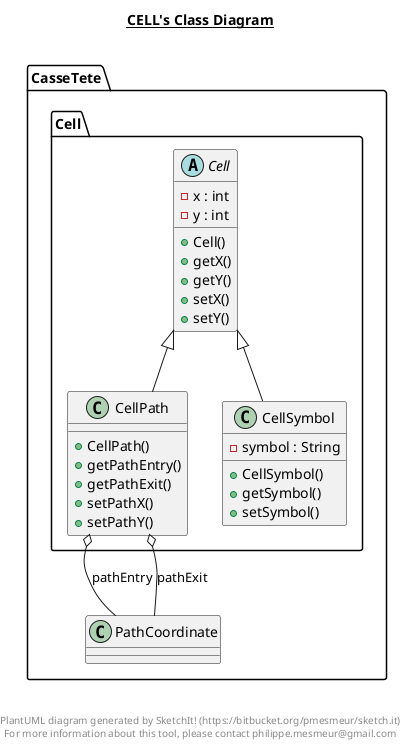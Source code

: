 @startuml

title __CELL's Class Diagram__\n

  namespace CasseTete {
    namespace Cell {
      abstract class CasseTete.Cell.Cell {
          - x : int
          - y : int
          + Cell()
          + getX()
          + getY()
          + setX()
          + setY()
      }
    }
  }
  

  namespace CasseTete {
    namespace Cell {
      class CasseTete.Cell.CellPath {
          + CellPath()
          + getPathEntry()
          + getPathExit()
          + setPathX()
          + setPathY()
      }
    }
  }
  

  namespace CasseTete {
    namespace Cell {
      class CasseTete.Cell.CellSymbol {
          - symbol : String
          + CellSymbol()
          + getSymbol()
          + setSymbol()
      }
    }
  }
  

  CasseTete.Cell.CellPath -up-|> CasseTete.Cell.Cell
  CasseTete.Cell.CellPath o-- CasseTete.PathCoordinate : pathEntry
  CasseTete.Cell.CellPath o-- CasseTete.PathCoordinate : pathExit
  CasseTete.Cell.CellSymbol -up-|> CasseTete.Cell.Cell


right footer


PlantUML diagram generated by SketchIt! (https://bitbucket.org/pmesmeur/sketch.it)
For more information about this tool, please contact philippe.mesmeur@gmail.com
endfooter

@enduml
